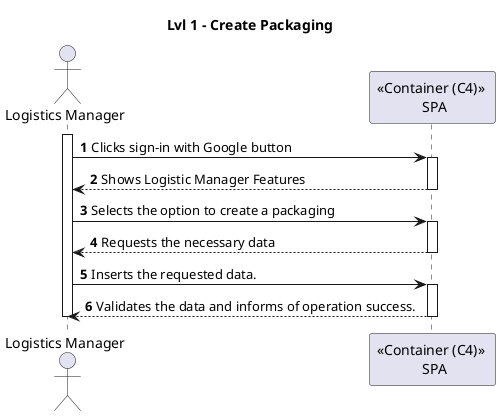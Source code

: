 @startuml US

title Lvl 1 - Create Packaging

autonumber

actor "Logistics Manager" as LM
participant "<< Container (C4) >> \n SPA" as S

activate LM
LM -> S : Clicks sign-in with Google button
activate S
S --> LM : Shows Logistic Manager Features
deactivate S
LM -> S : Selects the option to create a packaging
activate S
S --> LM : Requests the necessary data
deactivate S

LM -> S : Inserts the requested data.
activate S
S --> LM : Validates the data and informs of operation success.
deactivate S

deactivate LM

@enduml